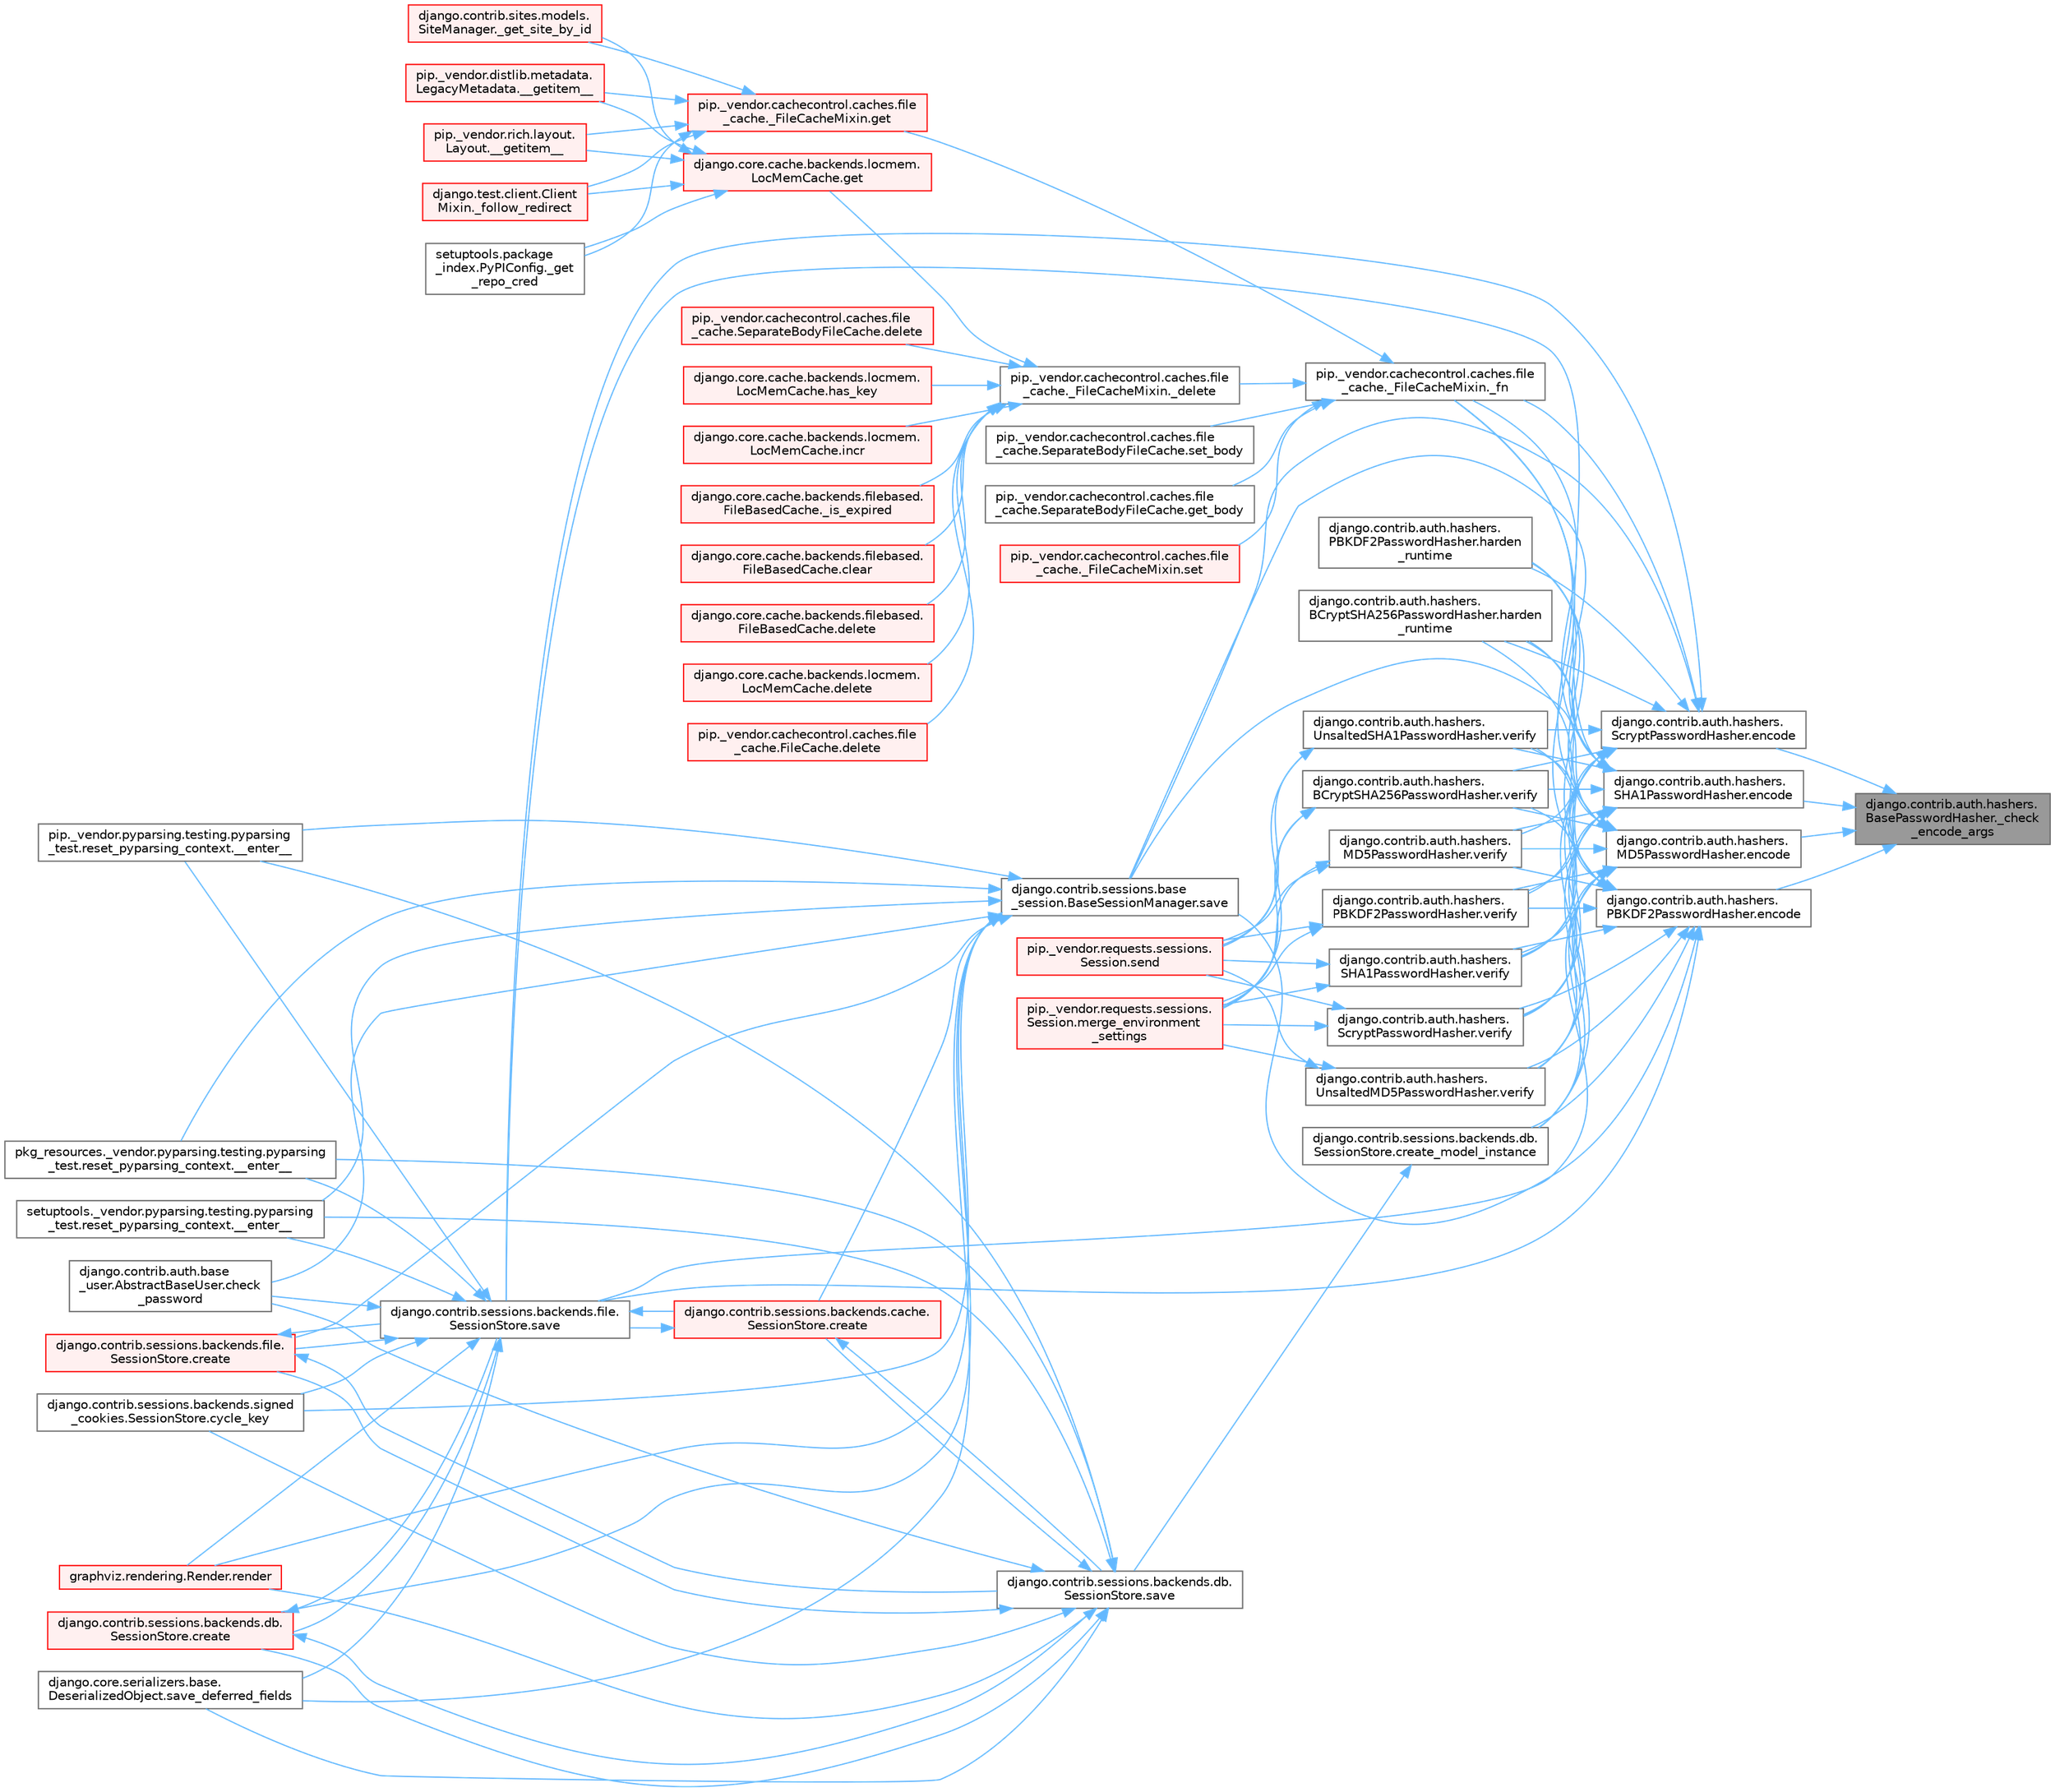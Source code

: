 digraph "django.contrib.auth.hashers.BasePasswordHasher._check_encode_args"
{
 // LATEX_PDF_SIZE
  bgcolor="transparent";
  edge [fontname=Helvetica,fontsize=10,labelfontname=Helvetica,labelfontsize=10];
  node [fontname=Helvetica,fontsize=10,shape=box,height=0.2,width=0.4];
  rankdir="RL";
  Node1 [id="Node000001",label="django.contrib.auth.hashers.\lBasePasswordHasher._check\l_encode_args",height=0.2,width=0.4,color="gray40", fillcolor="grey60", style="filled", fontcolor="black",tooltip=" "];
  Node1 -> Node2 [id="edge1_Node000001_Node000002",dir="back",color="steelblue1",style="solid",tooltip=" "];
  Node2 [id="Node000002",label="django.contrib.auth.hashers.\lMD5PasswordHasher.encode",height=0.2,width=0.4,color="grey40", fillcolor="white", style="filled",URL="$classdjango_1_1contrib_1_1auth_1_1hashers_1_1_m_d5_password_hasher.html#a29f8262e9e43c545f678e6598e40de64",tooltip=" "];
  Node2 -> Node3 [id="edge2_Node000002_Node000003",dir="back",color="steelblue1",style="solid",tooltip=" "];
  Node3 [id="Node000003",label="pip._vendor.cachecontrol.caches.file\l_cache._FileCacheMixin._fn",height=0.2,width=0.4,color="grey40", fillcolor="white", style="filled",URL="$classpip_1_1__vendor_1_1cachecontrol_1_1caches_1_1file__cache_1_1___file_cache_mixin.html#a8e94253502ca252f8c8ca1e4921fd42f",tooltip=" "];
  Node3 -> Node4 [id="edge3_Node000003_Node000004",dir="back",color="steelblue1",style="solid",tooltip=" "];
  Node4 [id="Node000004",label="pip._vendor.cachecontrol.caches.file\l_cache._FileCacheMixin._delete",height=0.2,width=0.4,color="grey40", fillcolor="white", style="filled",URL="$classpip_1_1__vendor_1_1cachecontrol_1_1caches_1_1file__cache_1_1___file_cache_mixin.html#a0ebc930693f8386cf1231d4ab04fb800",tooltip=" "];
  Node4 -> Node5 [id="edge4_Node000004_Node000005",dir="back",color="steelblue1",style="solid",tooltip=" "];
  Node5 [id="Node000005",label="django.core.cache.backends.filebased.\lFileBasedCache._is_expired",height=0.2,width=0.4,color="red", fillcolor="#FFF0F0", style="filled",URL="$classdjango_1_1core_1_1cache_1_1backends_1_1filebased_1_1_file_based_cache.html#af3482c2f13017de51865d2b8297e8cbb",tooltip=" "];
  Node4 -> Node3173 [id="edge5_Node000004_Node003173",dir="back",color="steelblue1",style="solid",tooltip=" "];
  Node3173 [id="Node003173",label="django.core.cache.backends.filebased.\lFileBasedCache.clear",height=0.2,width=0.4,color="red", fillcolor="#FFF0F0", style="filled",URL="$classdjango_1_1core_1_1cache_1_1backends_1_1filebased_1_1_file_based_cache.html#a5ef508441cb4efd19dca2faafa249ee0",tooltip=" "];
  Node4 -> Node517 [id="edge6_Node000004_Node000517",dir="back",color="steelblue1",style="solid",tooltip=" "];
  Node517 [id="Node000517",label="django.core.cache.backends.filebased.\lFileBasedCache.delete",height=0.2,width=0.4,color="red", fillcolor="#FFF0F0", style="filled",URL="$classdjango_1_1core_1_1cache_1_1backends_1_1filebased_1_1_file_based_cache.html#a3ea01a368d14aacb993c07120084e49b",tooltip=" "];
  Node4 -> Node2489 [id="edge7_Node000004_Node002489",dir="back",color="steelblue1",style="solid",tooltip=" "];
  Node2489 [id="Node002489",label="django.core.cache.backends.locmem.\lLocMemCache.delete",height=0.2,width=0.4,color="red", fillcolor="#FFF0F0", style="filled",URL="$classdjango_1_1core_1_1cache_1_1backends_1_1locmem_1_1_loc_mem_cache.html#ae4e405d2ee12f7daa88bdfc864a67106",tooltip=" "];
  Node4 -> Node3174 [id="edge8_Node000004_Node003174",dir="back",color="steelblue1",style="solid",tooltip=" "];
  Node3174 [id="Node003174",label="pip._vendor.cachecontrol.caches.file\l_cache.FileCache.delete",height=0.2,width=0.4,color="red", fillcolor="#FFF0F0", style="filled",URL="$classpip_1_1__vendor_1_1cachecontrol_1_1caches_1_1file__cache_1_1_file_cache.html#a5d3acd400a45c56ca63e6bf497a31b83",tooltip=" "];
  Node4 -> Node3175 [id="edge9_Node000004_Node003175",dir="back",color="steelblue1",style="solid",tooltip=" "];
  Node3175 [id="Node003175",label="pip._vendor.cachecontrol.caches.file\l_cache.SeparateBodyFileCache.delete",height=0.2,width=0.4,color="red", fillcolor="#FFF0F0", style="filled",URL="$classpip_1_1__vendor_1_1cachecontrol_1_1caches_1_1file__cache_1_1_separate_body_file_cache.html#accd6ed34b850142f08d44adc73ce43af",tooltip=" "];
  Node4 -> Node2496 [id="edge10_Node000004_Node002496",dir="back",color="steelblue1",style="solid",tooltip=" "];
  Node2496 [id="Node002496",label="django.core.cache.backends.locmem.\lLocMemCache.get",height=0.2,width=0.4,color="red", fillcolor="#FFF0F0", style="filled",URL="$classdjango_1_1core_1_1cache_1_1backends_1_1locmem_1_1_loc_mem_cache.html#aeb7aff9d132188d4b106f42045eaf803",tooltip=" "];
  Node2496 -> Node7 [id="edge11_Node002496_Node000007",dir="back",color="steelblue1",style="solid",tooltip=" "];
  Node7 [id="Node000007",label="pip._vendor.distlib.metadata.\lLegacyMetadata.__getitem__",height=0.2,width=0.4,color="red", fillcolor="#FFF0F0", style="filled",URL="$classpip_1_1__vendor_1_1distlib_1_1metadata_1_1_legacy_metadata.html#a4bbfa90e12a85ff919edb328c979731c",tooltip=" "];
  Node2496 -> Node9 [id="edge12_Node002496_Node000009",dir="back",color="steelblue1",style="solid",tooltip=" "];
  Node9 [id="Node000009",label="pip._vendor.rich.layout.\lLayout.__getitem__",height=0.2,width=0.4,color="red", fillcolor="#FFF0F0", style="filled",URL="$classpip_1_1__vendor_1_1rich_1_1layout_1_1_layout.html#add0ab2d771b738c1d8f491d5fc922238",tooltip=" "];
  Node2496 -> Node10 [id="edge13_Node002496_Node000010",dir="back",color="steelblue1",style="solid",tooltip=" "];
  Node10 [id="Node000010",label="django.test.client.Client\lMixin._follow_redirect",height=0.2,width=0.4,color="red", fillcolor="#FFF0F0", style="filled",URL="$classdjango_1_1test_1_1client_1_1_client_mixin.html#a8ef9c674c0e06268a84a19666287c660",tooltip=" "];
  Node2496 -> Node1789 [id="edge14_Node002496_Node001789",dir="back",color="steelblue1",style="solid",tooltip=" "];
  Node1789 [id="Node001789",label="setuptools.package\l_index.PyPIConfig._get\l_repo_cred",height=0.2,width=0.4,color="grey40", fillcolor="white", style="filled",URL="$classsetuptools_1_1package__index_1_1_py_p_i_config.html#ae131b3373b6208486cc5f156eaa7265a",tooltip=" "];
  Node2496 -> Node1790 [id="edge15_Node002496_Node001790",dir="back",color="steelblue1",style="solid",tooltip=" "];
  Node1790 [id="Node001790",label="django.contrib.sites.models.\lSiteManager._get_site_by_id",height=0.2,width=0.4,color="red", fillcolor="#FFF0F0", style="filled",URL="$classdjango_1_1contrib_1_1sites_1_1models_1_1_site_manager.html#aa2caa86610079c1d43d51ecd4eeffdfd",tooltip=" "];
  Node4 -> Node2504 [id="edge16_Node000004_Node002504",dir="back",color="steelblue1",style="solid",tooltip=" "];
  Node2504 [id="Node002504",label="django.core.cache.backends.locmem.\lLocMemCache.has_key",height=0.2,width=0.4,color="red", fillcolor="#FFF0F0", style="filled",URL="$classdjango_1_1core_1_1cache_1_1backends_1_1locmem_1_1_loc_mem_cache.html#aeb6759ed9e4eb6930bb77452e453ef5c",tooltip=" "];
  Node4 -> Node2506 [id="edge17_Node000004_Node002506",dir="back",color="steelblue1",style="solid",tooltip=" "];
  Node2506 [id="Node002506",label="django.core.cache.backends.locmem.\lLocMemCache.incr",height=0.2,width=0.4,color="red", fillcolor="#FFF0F0", style="filled",URL="$classdjango_1_1core_1_1cache_1_1backends_1_1locmem_1_1_loc_mem_cache.html#a3ab3b12146a8144a5e580ff4e852635d",tooltip=" "];
  Node3 -> Node3176 [id="edge18_Node000003_Node003176",dir="back",color="steelblue1",style="solid",tooltip=" "];
  Node3176 [id="Node003176",label="pip._vendor.cachecontrol.caches.file\l_cache._FileCacheMixin.get",height=0.2,width=0.4,color="red", fillcolor="#FFF0F0", style="filled",URL="$classpip_1_1__vendor_1_1cachecontrol_1_1caches_1_1file__cache_1_1___file_cache_mixin.html#afef88044f42ddd480be90e94a50e07bc",tooltip=" "];
  Node3176 -> Node7 [id="edge19_Node003176_Node000007",dir="back",color="steelblue1",style="solid",tooltip=" "];
  Node3176 -> Node9 [id="edge20_Node003176_Node000009",dir="back",color="steelblue1",style="solid",tooltip=" "];
  Node3176 -> Node10 [id="edge21_Node003176_Node000010",dir="back",color="steelblue1",style="solid",tooltip=" "];
  Node3176 -> Node1789 [id="edge22_Node003176_Node001789",dir="back",color="steelblue1",style="solid",tooltip=" "];
  Node3176 -> Node1790 [id="edge23_Node003176_Node001790",dir="back",color="steelblue1",style="solid",tooltip=" "];
  Node3 -> Node3177 [id="edge24_Node000003_Node003177",dir="back",color="steelblue1",style="solid",tooltip=" "];
  Node3177 [id="Node003177",label="pip._vendor.cachecontrol.caches.file\l_cache.SeparateBodyFileCache.get_body",height=0.2,width=0.4,color="grey40", fillcolor="white", style="filled",URL="$classpip_1_1__vendor_1_1cachecontrol_1_1caches_1_1file__cache_1_1_separate_body_file_cache.html#a96853f5f4944aab4999b423e98ae94a7",tooltip=" "];
  Node3 -> Node3178 [id="edge25_Node000003_Node003178",dir="back",color="steelblue1",style="solid",tooltip=" "];
  Node3178 [id="Node003178",label="pip._vendor.cachecontrol.caches.file\l_cache._FileCacheMixin.set",height=0.2,width=0.4,color="red", fillcolor="#FFF0F0", style="filled",URL="$classpip_1_1__vendor_1_1cachecontrol_1_1caches_1_1file__cache_1_1___file_cache_mixin.html#ae8a7588fc5a71680756743e05deeea9b",tooltip=" "];
  Node3 -> Node3179 [id="edge26_Node000003_Node003179",dir="back",color="steelblue1",style="solid",tooltip=" "];
  Node3179 [id="Node003179",label="pip._vendor.cachecontrol.caches.file\l_cache.SeparateBodyFileCache.set_body",height=0.2,width=0.4,color="grey40", fillcolor="white", style="filled",URL="$classpip_1_1__vendor_1_1cachecontrol_1_1caches_1_1file__cache_1_1_separate_body_file_cache.html#a8fabbb6143c6afca2477309d3dfa7067",tooltip=" "];
  Node2 -> Node1805 [id="edge27_Node000002_Node001805",dir="back",color="steelblue1",style="solid",tooltip=" "];
  Node1805 [id="Node001805",label="django.contrib.sessions.backends.db.\lSessionStore.create_model_instance",height=0.2,width=0.4,color="grey40", fillcolor="white", style="filled",URL="$classdjango_1_1contrib_1_1sessions_1_1backends_1_1db_1_1_session_store.html#a0a3de585eb81b76b2c9c405702a7a563",tooltip=" "];
  Node1805 -> Node294 [id="edge28_Node001805_Node000294",dir="back",color="steelblue1",style="solid",tooltip=" "];
  Node294 [id="Node000294",label="django.contrib.sessions.backends.db.\lSessionStore.save",height=0.2,width=0.4,color="grey40", fillcolor="white", style="filled",URL="$classdjango_1_1contrib_1_1sessions_1_1backends_1_1db_1_1_session_store.html#a68a6b4f159bd3dc969ec80b34c1622af",tooltip=" "];
  Node294 -> Node295 [id="edge29_Node000294_Node000295",dir="back",color="steelblue1",style="solid",tooltip=" "];
  Node295 [id="Node000295",label="pip._vendor.pyparsing.testing.pyparsing\l_test.reset_pyparsing_context.__enter__",height=0.2,width=0.4,color="grey40", fillcolor="white", style="filled",URL="$classpip_1_1__vendor_1_1pyparsing_1_1testing_1_1pyparsing__test_1_1reset__pyparsing__context.html#a3d39d97a0d95a9b46c987e6dff52b7c0",tooltip=" "];
  Node294 -> Node296 [id="edge30_Node000294_Node000296",dir="back",color="steelblue1",style="solid",tooltip=" "];
  Node296 [id="Node000296",label="pkg_resources._vendor.pyparsing.testing.pyparsing\l_test.reset_pyparsing_context.__enter__",height=0.2,width=0.4,color="grey40", fillcolor="white", style="filled",URL="$classpkg__resources_1_1__vendor_1_1pyparsing_1_1testing_1_1pyparsing__test_1_1reset__pyparsing__context.html#a8d8360c033ccc7296fb9323a07cdeb25",tooltip=" "];
  Node294 -> Node297 [id="edge31_Node000294_Node000297",dir="back",color="steelblue1",style="solid",tooltip=" "];
  Node297 [id="Node000297",label="setuptools._vendor.pyparsing.testing.pyparsing\l_test.reset_pyparsing_context.__enter__",height=0.2,width=0.4,color="grey40", fillcolor="white", style="filled",URL="$classsetuptools_1_1__vendor_1_1pyparsing_1_1testing_1_1pyparsing__test_1_1reset__pyparsing__context.html#a436e2ea8355c86505c8cfdae81714c7c",tooltip=" "];
  Node294 -> Node298 [id="edge32_Node000294_Node000298",dir="back",color="steelblue1",style="solid",tooltip=" "];
  Node298 [id="Node000298",label="django.contrib.auth.base\l_user.AbstractBaseUser.check\l_password",height=0.2,width=0.4,color="grey40", fillcolor="white", style="filled",URL="$classdjango_1_1contrib_1_1auth_1_1base__user_1_1_abstract_base_user.html#aaa9bb7fa5353bc1917dbd7f87b63321a",tooltip=" "];
  Node294 -> Node299 [id="edge33_Node000294_Node000299",dir="back",color="steelblue1",style="solid",tooltip=" "];
  Node299 [id="Node000299",label="django.contrib.sessions.backends.cache.\lSessionStore.create",height=0.2,width=0.4,color="red", fillcolor="#FFF0F0", style="filled",URL="$classdjango_1_1contrib_1_1sessions_1_1backends_1_1cache_1_1_session_store.html#a38c9efbdb5115fd1820ae198b767c39c",tooltip=" "];
  Node299 -> Node294 [id="edge34_Node000299_Node000294",dir="back",color="steelblue1",style="solid",tooltip=" "];
  Node299 -> Node690 [id="edge35_Node000299_Node000690",dir="back",color="steelblue1",style="solid",tooltip=" "];
  Node690 [id="Node000690",label="django.contrib.sessions.backends.file.\lSessionStore.save",height=0.2,width=0.4,color="grey40", fillcolor="white", style="filled",URL="$classdjango_1_1contrib_1_1sessions_1_1backends_1_1file_1_1_session_store.html#af170f9c112376eb1627509287bf9620f",tooltip=" "];
  Node690 -> Node295 [id="edge36_Node000690_Node000295",dir="back",color="steelblue1",style="solid",tooltip=" "];
  Node690 -> Node296 [id="edge37_Node000690_Node000296",dir="back",color="steelblue1",style="solid",tooltip=" "];
  Node690 -> Node297 [id="edge38_Node000690_Node000297",dir="back",color="steelblue1",style="solid",tooltip=" "];
  Node690 -> Node298 [id="edge39_Node000690_Node000298",dir="back",color="steelblue1",style="solid",tooltip=" "];
  Node690 -> Node299 [id="edge40_Node000690_Node000299",dir="back",color="steelblue1",style="solid",tooltip=" "];
  Node690 -> Node521 [id="edge41_Node000690_Node000521",dir="back",color="steelblue1",style="solid",tooltip=" "];
  Node521 [id="Node000521",label="django.contrib.sessions.backends.db.\lSessionStore.create",height=0.2,width=0.4,color="red", fillcolor="#FFF0F0", style="filled",URL="$classdjango_1_1contrib_1_1sessions_1_1backends_1_1db_1_1_session_store.html#a4a98c0168c61e75be58e279660aa6ce4",tooltip=" "];
  Node521 -> Node294 [id="edge42_Node000521_Node000294",dir="back",color="steelblue1",style="solid",tooltip=" "];
  Node521 -> Node690 [id="edge43_Node000521_Node000690",dir="back",color="steelblue1",style="solid",tooltip=" "];
  Node690 -> Node681 [id="edge44_Node000690_Node000681",dir="back",color="steelblue1",style="solid",tooltip=" "];
  Node681 [id="Node000681",label="django.contrib.sessions.backends.file.\lSessionStore.create",height=0.2,width=0.4,color="red", fillcolor="#FFF0F0", style="filled",URL="$classdjango_1_1contrib_1_1sessions_1_1backends_1_1file_1_1_session_store.html#a6624db6a37dfff490f837047e0a60dda",tooltip=" "];
  Node681 -> Node294 [id="edge45_Node000681_Node000294",dir="back",color="steelblue1",style="solid",tooltip=" "];
  Node681 -> Node690 [id="edge46_Node000681_Node000690",dir="back",color="steelblue1",style="solid",tooltip=" "];
  Node690 -> Node688 [id="edge47_Node000690_Node000688",dir="back",color="steelblue1",style="solid",tooltip=" "];
  Node688 [id="Node000688",label="django.contrib.sessions.backends.signed\l_cookies.SessionStore.cycle_key",height=0.2,width=0.4,color="grey40", fillcolor="white", style="filled",URL="$classdjango_1_1contrib_1_1sessions_1_1backends_1_1signed__cookies_1_1_session_store.html#abf8e71313b847459c30f19e691c25a93",tooltip=" "];
  Node690 -> Node372 [id="edge48_Node000690_Node000372",dir="back",color="steelblue1",style="solid",tooltip=" "];
  Node372 [id="Node000372",label="graphviz.rendering.Render.render",height=0.2,width=0.4,color="red", fillcolor="#FFF0F0", style="filled",URL="$classgraphviz_1_1rendering_1_1_render.html#a0249d6538d64a6b59b1bed64d4636456",tooltip=" "];
  Node690 -> Node689 [id="edge49_Node000690_Node000689",dir="back",color="steelblue1",style="solid",tooltip=" "];
  Node689 [id="Node000689",label="django.core.serializers.base.\lDeserializedObject.save_deferred_fields",height=0.2,width=0.4,color="grey40", fillcolor="white", style="filled",URL="$classdjango_1_1core_1_1serializers_1_1base_1_1_deserialized_object.html#a2fd4269d14e2f58fda59335c79a582f5",tooltip=" "];
  Node294 -> Node521 [id="edge50_Node000294_Node000521",dir="back",color="steelblue1",style="solid",tooltip=" "];
  Node294 -> Node681 [id="edge51_Node000294_Node000681",dir="back",color="steelblue1",style="solid",tooltip=" "];
  Node294 -> Node688 [id="edge52_Node000294_Node000688",dir="back",color="steelblue1",style="solid",tooltip=" "];
  Node294 -> Node372 [id="edge53_Node000294_Node000372",dir="back",color="steelblue1",style="solid",tooltip=" "];
  Node294 -> Node689 [id="edge54_Node000294_Node000689",dir="back",color="steelblue1",style="solid",tooltip=" "];
  Node2 -> Node3024 [id="edge55_Node000002_Node003024",dir="back",color="steelblue1",style="solid",tooltip=" "];
  Node3024 [id="Node003024",label="django.contrib.auth.hashers.\lBCryptSHA256PasswordHasher.harden\l_runtime",height=0.2,width=0.4,color="grey40", fillcolor="white", style="filled",URL="$classdjango_1_1contrib_1_1auth_1_1hashers_1_1_b_crypt_s_h_a256_password_hasher.html#aeb2d930973f5a8b0a605c789332df5b0",tooltip=" "];
  Node2 -> Node291 [id="edge56_Node000002_Node000291",dir="back",color="steelblue1",style="solid",tooltip=" "];
  Node291 [id="Node000291",label="django.contrib.auth.hashers.\lPBKDF2PasswordHasher.harden\l_runtime",height=0.2,width=0.4,color="grey40", fillcolor="white", style="filled",URL="$classdjango_1_1contrib_1_1auth_1_1hashers_1_1_p_b_k_d_f2_password_hasher.html#ae7f1dcad47802823597610b026fae83a",tooltip=" "];
  Node2 -> Node690 [id="edge57_Node000002_Node000690",dir="back",color="steelblue1",style="solid",tooltip=" "];
  Node2 -> Node3025 [id="edge58_Node000002_Node003025",dir="back",color="steelblue1",style="solid",tooltip=" "];
  Node3025 [id="Node003025",label="django.contrib.sessions.base\l_session.BaseSessionManager.save",height=0.2,width=0.4,color="grey40", fillcolor="white", style="filled",URL="$classdjango_1_1contrib_1_1sessions_1_1base__session_1_1_base_session_manager.html#a323bed24720881f2b0c3e3fce57c1a5a",tooltip=" "];
  Node3025 -> Node295 [id="edge59_Node003025_Node000295",dir="back",color="steelblue1",style="solid",tooltip=" "];
  Node3025 -> Node296 [id="edge60_Node003025_Node000296",dir="back",color="steelblue1",style="solid",tooltip=" "];
  Node3025 -> Node297 [id="edge61_Node003025_Node000297",dir="back",color="steelblue1",style="solid",tooltip=" "];
  Node3025 -> Node298 [id="edge62_Node003025_Node000298",dir="back",color="steelblue1",style="solid",tooltip=" "];
  Node3025 -> Node299 [id="edge63_Node003025_Node000299",dir="back",color="steelblue1",style="solid",tooltip=" "];
  Node3025 -> Node521 [id="edge64_Node003025_Node000521",dir="back",color="steelblue1",style="solid",tooltip=" "];
  Node3025 -> Node681 [id="edge65_Node003025_Node000681",dir="back",color="steelblue1",style="solid",tooltip=" "];
  Node3025 -> Node688 [id="edge66_Node003025_Node000688",dir="back",color="steelblue1",style="solid",tooltip=" "];
  Node3025 -> Node372 [id="edge67_Node003025_Node000372",dir="back",color="steelblue1",style="solid",tooltip=" "];
  Node3025 -> Node689 [id="edge68_Node003025_Node000689",dir="back",color="steelblue1",style="solid",tooltip=" "];
  Node2 -> Node3026 [id="edge69_Node000002_Node003026",dir="back",color="steelblue1",style="solid",tooltip=" "];
  Node3026 [id="Node003026",label="django.contrib.auth.hashers.\lBCryptSHA256PasswordHasher.verify",height=0.2,width=0.4,color="grey40", fillcolor="white", style="filled",URL="$classdjango_1_1contrib_1_1auth_1_1hashers_1_1_b_crypt_s_h_a256_password_hasher.html#aace67824fb9a74b812da9e723c452182",tooltip=" "];
  Node3026 -> Node1783 [id="edge70_Node003026_Node001783",dir="back",color="steelblue1",style="solid",tooltip=" "];
  Node1783 [id="Node001783",label="pip._vendor.requests.sessions.\lSession.merge_environment\l_settings",height=0.2,width=0.4,color="red", fillcolor="#FFF0F0", style="filled",URL="$classpip_1_1__vendor_1_1requests_1_1sessions_1_1_session.html#a1bbc07ae0fd8434a0ae651e3eb482be0",tooltip=" "];
  Node3026 -> Node1784 [id="edge71_Node003026_Node001784",dir="back",color="steelblue1",style="solid",tooltip=" "];
  Node1784 [id="Node001784",label="pip._vendor.requests.sessions.\lSession.send",height=0.2,width=0.4,color="red", fillcolor="#FFF0F0", style="filled",URL="$classpip_1_1__vendor_1_1requests_1_1sessions_1_1_session.html#ac53877008b8d3c6901be36033885124c",tooltip=" "];
  Node2 -> Node3019 [id="edge72_Node000002_Node003019",dir="back",color="steelblue1",style="solid",tooltip=" "];
  Node3019 [id="Node003019",label="django.contrib.auth.hashers.\lMD5PasswordHasher.verify",height=0.2,width=0.4,color="grey40", fillcolor="white", style="filled",URL="$classdjango_1_1contrib_1_1auth_1_1hashers_1_1_m_d5_password_hasher.html#a5ee1720bbd104f7f53ced6d0f7847393",tooltip=" "];
  Node3019 -> Node1783 [id="edge73_Node003019_Node001783",dir="back",color="steelblue1",style="solid",tooltip=" "];
  Node3019 -> Node1784 [id="edge74_Node003019_Node001784",dir="back",color="steelblue1",style="solid",tooltip=" "];
  Node2 -> Node3020 [id="edge75_Node000002_Node003020",dir="back",color="steelblue1",style="solid",tooltip=" "];
  Node3020 [id="Node003020",label="django.contrib.auth.hashers.\lPBKDF2PasswordHasher.verify",height=0.2,width=0.4,color="grey40", fillcolor="white", style="filled",URL="$classdjango_1_1contrib_1_1auth_1_1hashers_1_1_p_b_k_d_f2_password_hasher.html#a769f11e83d4f84b6a1aa2414aa345a96",tooltip=" "];
  Node3020 -> Node1783 [id="edge76_Node003020_Node001783",dir="back",color="steelblue1",style="solid",tooltip=" "];
  Node3020 -> Node1784 [id="edge77_Node003020_Node001784",dir="back",color="steelblue1",style="solid",tooltip=" "];
  Node2 -> Node3021 [id="edge78_Node000002_Node003021",dir="back",color="steelblue1",style="solid",tooltip=" "];
  Node3021 [id="Node003021",label="django.contrib.auth.hashers.\lScryptPasswordHasher.verify",height=0.2,width=0.4,color="grey40", fillcolor="white", style="filled",URL="$classdjango_1_1contrib_1_1auth_1_1hashers_1_1_scrypt_password_hasher.html#ae1fe41459b9b8cc72115d2f8c01f6776",tooltip=" "];
  Node3021 -> Node1783 [id="edge79_Node003021_Node001783",dir="back",color="steelblue1",style="solid",tooltip=" "];
  Node3021 -> Node1784 [id="edge80_Node003021_Node001784",dir="back",color="steelblue1",style="solid",tooltip=" "];
  Node2 -> Node3022 [id="edge81_Node000002_Node003022",dir="back",color="steelblue1",style="solid",tooltip=" "];
  Node3022 [id="Node003022",label="django.contrib.auth.hashers.\lSHA1PasswordHasher.verify",height=0.2,width=0.4,color="grey40", fillcolor="white", style="filled",URL="$classdjango_1_1contrib_1_1auth_1_1hashers_1_1_s_h_a1_password_hasher.html#a5ac2a7038875bc3da2654b03c1ae2716",tooltip=" "];
  Node3022 -> Node1783 [id="edge82_Node003022_Node001783",dir="back",color="steelblue1",style="solid",tooltip=" "];
  Node3022 -> Node1784 [id="edge83_Node003022_Node001784",dir="back",color="steelblue1",style="solid",tooltip=" "];
  Node2 -> Node3027 [id="edge84_Node000002_Node003027",dir="back",color="steelblue1",style="solid",tooltip=" "];
  Node3027 [id="Node003027",label="django.contrib.auth.hashers.\lUnsaltedMD5PasswordHasher.verify",height=0.2,width=0.4,color="grey40", fillcolor="white", style="filled",URL="$classdjango_1_1contrib_1_1auth_1_1hashers_1_1_unsalted_m_d5_password_hasher.html#ad634eb70221559f3132f12171b8ebae0",tooltip=" "];
  Node3027 -> Node1783 [id="edge85_Node003027_Node001783",dir="back",color="steelblue1",style="solid",tooltip=" "];
  Node3027 -> Node1784 [id="edge86_Node003027_Node001784",dir="back",color="steelblue1",style="solid",tooltip=" "];
  Node2 -> Node3028 [id="edge87_Node000002_Node003028",dir="back",color="steelblue1",style="solid",tooltip=" "];
  Node3028 [id="Node003028",label="django.contrib.auth.hashers.\lUnsaltedSHA1PasswordHasher.verify",height=0.2,width=0.4,color="grey40", fillcolor="white", style="filled",URL="$classdjango_1_1contrib_1_1auth_1_1hashers_1_1_unsalted_s_h_a1_password_hasher.html#ad4dd5a8b681866ea72b2b9b8b1f3a552",tooltip=" "];
  Node3028 -> Node1783 [id="edge88_Node003028_Node001783",dir="back",color="steelblue1",style="solid",tooltip=" "];
  Node3028 -> Node1784 [id="edge89_Node003028_Node001784",dir="back",color="steelblue1",style="solid",tooltip=" "];
  Node1 -> Node3180 [id="edge90_Node000001_Node003180",dir="back",color="steelblue1",style="solid",tooltip=" "];
  Node3180 [id="Node003180",label="django.contrib.auth.hashers.\lPBKDF2PasswordHasher.encode",height=0.2,width=0.4,color="grey40", fillcolor="white", style="filled",URL="$classdjango_1_1contrib_1_1auth_1_1hashers_1_1_p_b_k_d_f2_password_hasher.html#ab9612c1c9ad15cb0d0ae22b7c8f68f9d",tooltip=" "];
  Node3180 -> Node3 [id="edge91_Node003180_Node000003",dir="back",color="steelblue1",style="solid",tooltip=" "];
  Node3180 -> Node1805 [id="edge92_Node003180_Node001805",dir="back",color="steelblue1",style="solid",tooltip=" "];
  Node3180 -> Node3024 [id="edge93_Node003180_Node003024",dir="back",color="steelblue1",style="solid",tooltip=" "];
  Node3180 -> Node291 [id="edge94_Node003180_Node000291",dir="back",color="steelblue1",style="solid",tooltip=" "];
  Node3180 -> Node690 [id="edge95_Node003180_Node000690",dir="back",color="steelblue1",style="solid",tooltip=" "];
  Node3180 -> Node3025 [id="edge96_Node003180_Node003025",dir="back",color="steelblue1",style="solid",tooltip=" "];
  Node3180 -> Node3026 [id="edge97_Node003180_Node003026",dir="back",color="steelblue1",style="solid",tooltip=" "];
  Node3180 -> Node3019 [id="edge98_Node003180_Node003019",dir="back",color="steelblue1",style="solid",tooltip=" "];
  Node3180 -> Node3020 [id="edge99_Node003180_Node003020",dir="back",color="steelblue1",style="solid",tooltip=" "];
  Node3180 -> Node3021 [id="edge100_Node003180_Node003021",dir="back",color="steelblue1",style="solid",tooltip=" "];
  Node3180 -> Node3022 [id="edge101_Node003180_Node003022",dir="back",color="steelblue1",style="solid",tooltip=" "];
  Node3180 -> Node3027 [id="edge102_Node003180_Node003027",dir="back",color="steelblue1",style="solid",tooltip=" "];
  Node3180 -> Node3028 [id="edge103_Node003180_Node003028",dir="back",color="steelblue1",style="solid",tooltip=" "];
  Node1 -> Node3181 [id="edge104_Node000001_Node003181",dir="back",color="steelblue1",style="solid",tooltip=" "];
  Node3181 [id="Node003181",label="django.contrib.auth.hashers.\lScryptPasswordHasher.encode",height=0.2,width=0.4,color="grey40", fillcolor="white", style="filled",URL="$classdjango_1_1contrib_1_1auth_1_1hashers_1_1_scrypt_password_hasher.html#a1a5a33b642b1c9e74c5fd8a7c599b06b",tooltip=" "];
  Node3181 -> Node3 [id="edge105_Node003181_Node000003",dir="back",color="steelblue1",style="solid",tooltip=" "];
  Node3181 -> Node1805 [id="edge106_Node003181_Node001805",dir="back",color="steelblue1",style="solid",tooltip=" "];
  Node3181 -> Node3024 [id="edge107_Node003181_Node003024",dir="back",color="steelblue1",style="solid",tooltip=" "];
  Node3181 -> Node291 [id="edge108_Node003181_Node000291",dir="back",color="steelblue1",style="solid",tooltip=" "];
  Node3181 -> Node690 [id="edge109_Node003181_Node000690",dir="back",color="steelblue1",style="solid",tooltip=" "];
  Node3181 -> Node3025 [id="edge110_Node003181_Node003025",dir="back",color="steelblue1",style="solid",tooltip=" "];
  Node3181 -> Node3026 [id="edge111_Node003181_Node003026",dir="back",color="steelblue1",style="solid",tooltip=" "];
  Node3181 -> Node3019 [id="edge112_Node003181_Node003019",dir="back",color="steelblue1",style="solid",tooltip=" "];
  Node3181 -> Node3020 [id="edge113_Node003181_Node003020",dir="back",color="steelblue1",style="solid",tooltip=" "];
  Node3181 -> Node3021 [id="edge114_Node003181_Node003021",dir="back",color="steelblue1",style="solid",tooltip=" "];
  Node3181 -> Node3022 [id="edge115_Node003181_Node003022",dir="back",color="steelblue1",style="solid",tooltip=" "];
  Node3181 -> Node3027 [id="edge116_Node003181_Node003027",dir="back",color="steelblue1",style="solid",tooltip=" "];
  Node3181 -> Node3028 [id="edge117_Node003181_Node003028",dir="back",color="steelblue1",style="solid",tooltip=" "];
  Node1 -> Node3182 [id="edge118_Node000001_Node003182",dir="back",color="steelblue1",style="solid",tooltip=" "];
  Node3182 [id="Node003182",label="django.contrib.auth.hashers.\lSHA1PasswordHasher.encode",height=0.2,width=0.4,color="grey40", fillcolor="white", style="filled",URL="$classdjango_1_1contrib_1_1auth_1_1hashers_1_1_s_h_a1_password_hasher.html#a0bfd20e2b7729426887b049a14ce2822",tooltip=" "];
  Node3182 -> Node3 [id="edge119_Node003182_Node000003",dir="back",color="steelblue1",style="solid",tooltip=" "];
  Node3182 -> Node1805 [id="edge120_Node003182_Node001805",dir="back",color="steelblue1",style="solid",tooltip=" "];
  Node3182 -> Node3024 [id="edge121_Node003182_Node003024",dir="back",color="steelblue1",style="solid",tooltip=" "];
  Node3182 -> Node291 [id="edge122_Node003182_Node000291",dir="back",color="steelblue1",style="solid",tooltip=" "];
  Node3182 -> Node690 [id="edge123_Node003182_Node000690",dir="back",color="steelblue1",style="solid",tooltip=" "];
  Node3182 -> Node3025 [id="edge124_Node003182_Node003025",dir="back",color="steelblue1",style="solid",tooltip=" "];
  Node3182 -> Node3026 [id="edge125_Node003182_Node003026",dir="back",color="steelblue1",style="solid",tooltip=" "];
  Node3182 -> Node3019 [id="edge126_Node003182_Node003019",dir="back",color="steelblue1",style="solid",tooltip=" "];
  Node3182 -> Node3020 [id="edge127_Node003182_Node003020",dir="back",color="steelblue1",style="solid",tooltip=" "];
  Node3182 -> Node3021 [id="edge128_Node003182_Node003021",dir="back",color="steelblue1",style="solid",tooltip=" "];
  Node3182 -> Node3022 [id="edge129_Node003182_Node003022",dir="back",color="steelblue1",style="solid",tooltip=" "];
  Node3182 -> Node3027 [id="edge130_Node003182_Node003027",dir="back",color="steelblue1",style="solid",tooltip=" "];
  Node3182 -> Node3028 [id="edge131_Node003182_Node003028",dir="back",color="steelblue1",style="solid",tooltip=" "];
}
